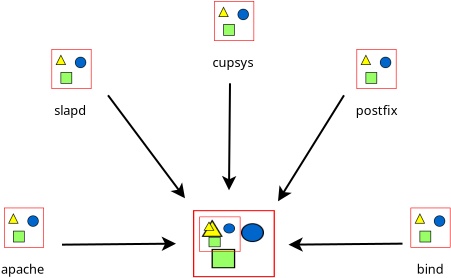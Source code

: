 <?xml version="1.0" encoding="UTF-8"?>
<dia:diagram xmlns:dia="http://www.lysator.liu.se/~alla/dia/">
  <dia:layer name="Arrière-plan" visible="true" connectable="true" active="true">
    <dia:object type="Standard - Image" version="0" id="O0">
      <dia:attribute name="obj_pos">
        <dia:point val="13.4,12.842"/>
      </dia:attribute>
      <dia:attribute name="obj_bb">
        <dia:rectangle val="13.4,12.842;17.494,16.192"/>
      </dia:attribute>
      <dia:attribute name="elem_corner">
        <dia:point val="13.4,12.842"/>
      </dia:attribute>
      <dia:attribute name="elem_width">
        <dia:real val="4.094"/>
      </dia:attribute>
      <dia:attribute name="elem_height">
        <dia:real val="3.35"/>
      </dia:attribute>
      <dia:attribute name="draw_border">
        <dia:boolean val="false"/>
      </dia:attribute>
      <dia:attribute name="keep_aspect">
        <dia:boolean val="true"/>
      </dia:attribute>
      <dia:attribute name="file">
        <dia:string>#/home/piero/Scaricati/weblate_dhb/debian-handbook/it-IT/images/bsdcpu.xpm#</dia:string>
      </dia:attribute>
    </dia:object>
    <dia:object type="Standard - Image" version="0" id="O1">
      <dia:attribute name="obj_pos">
        <dia:point val="13.718,13.165"/>
      </dia:attribute>
      <dia:attribute name="obj_bb">
        <dia:rectangle val="13.718,13.165;15.772,14.926"/>
      </dia:attribute>
      <dia:attribute name="elem_corner">
        <dia:point val="13.718,13.165"/>
      </dia:attribute>
      <dia:attribute name="elem_width">
        <dia:real val="2.054"/>
      </dia:attribute>
      <dia:attribute name="elem_height">
        <dia:real val="1.76"/>
      </dia:attribute>
      <dia:attribute name="draw_border">
        <dia:boolean val="false"/>
      </dia:attribute>
      <dia:attribute name="keep_aspect">
        <dia:boolean val="true"/>
      </dia:attribute>
      <dia:attribute name="file">
        <dia:string>#/home/piero/Scaricati/weblate_dhb/debian-handbook/it-IT/images/debian.xpm#</dia:string>
      </dia:attribute>
    </dia:object>
    <dia:group>
      <dia:attribute name="meta">
        <dia:composite type="dict"/>
      </dia:attribute>
      <dia:attribute name="matrix"/>
      <dia:object type="Standard - Image" version="0" id="O2">
        <dia:attribute name="obj_pos">
          <dia:point val="3.95,12.717"/>
        </dia:attribute>
        <dia:attribute name="obj_bb">
          <dia:rectangle val="3.95,12.717;5.95,14.717"/>
        </dia:attribute>
        <dia:attribute name="elem_corner">
          <dia:point val="3.95,12.717"/>
        </dia:attribute>
        <dia:attribute name="elem_width">
          <dia:real val="2"/>
        </dia:attribute>
        <dia:attribute name="elem_height">
          <dia:real val="2"/>
        </dia:attribute>
        <dia:attribute name="draw_border">
          <dia:boolean val="false"/>
        </dia:attribute>
        <dia:attribute name="keep_aspect">
          <dia:boolean val="true"/>
        </dia:attribute>
        <dia:attribute name="file">
          <dia:string>#/home/piero/Scaricati/weblate_dhb/debian-handbook/it-IT/images/gnome-mime-application-x-deb.png#</dia:string>
        </dia:attribute>
      </dia:object>
      <dia:object type="Standard - Text" version="1" id="O3">
        <dia:attribute name="obj_pos">
          <dia:point val="3.8,16.017"/>
        </dia:attribute>
        <dia:attribute name="obj_bb">
          <dia:rectangle val="3.8,15.423;6.145,16.168"/>
        </dia:attribute>
        <dia:attribute name="text">
          <dia:composite type="text">
            <dia:attribute name="string">
              <dia:string>#apache#</dia:string>
            </dia:attribute>
            <dia:attribute name="font">
              <dia:font family="sans" style="0" name="Helvetica"/>
            </dia:attribute>
            <dia:attribute name="height">
              <dia:real val="0.8"/>
            </dia:attribute>
            <dia:attribute name="pos">
              <dia:point val="3.8,16.017"/>
            </dia:attribute>
            <dia:attribute name="color">
              <dia:color val="#000000ff"/>
            </dia:attribute>
            <dia:attribute name="alignment">
              <dia:enum val="0"/>
            </dia:attribute>
          </dia:composite>
        </dia:attribute>
        <dia:attribute name="valign">
          <dia:enum val="3"/>
        </dia:attribute>
      </dia:object>
    </dia:group>
    <dia:group>
      <dia:attribute name="meta">
        <dia:composite type="dict"/>
      </dia:attribute>
      <dia:attribute name="matrix"/>
      <dia:object type="Standard - Image" version="0" id="O4">
        <dia:attribute name="obj_pos">
          <dia:point val="6.325,4.785"/>
        </dia:attribute>
        <dia:attribute name="obj_bb">
          <dia:rectangle val="6.325,4.785;8.325,6.785"/>
        </dia:attribute>
        <dia:attribute name="elem_corner">
          <dia:point val="6.325,4.785"/>
        </dia:attribute>
        <dia:attribute name="elem_width">
          <dia:real val="2"/>
        </dia:attribute>
        <dia:attribute name="elem_height">
          <dia:real val="2"/>
        </dia:attribute>
        <dia:attribute name="draw_border">
          <dia:boolean val="false"/>
        </dia:attribute>
        <dia:attribute name="keep_aspect">
          <dia:boolean val="true"/>
        </dia:attribute>
        <dia:attribute name="file">
          <dia:string>#/home/piero/Scaricati/weblate_dhb/debian-handbook/it-IT/images/gnome-mime-application-x-deb.png#</dia:string>
        </dia:attribute>
      </dia:object>
      <dia:object type="Standard - Text" version="1" id="O5">
        <dia:attribute name="obj_pos">
          <dia:point val="6.464,8.085"/>
        </dia:attribute>
        <dia:attribute name="obj_bb">
          <dia:rectangle val="6.464,7.491;8.182,8.236"/>
        </dia:attribute>
        <dia:attribute name="text">
          <dia:composite type="text">
            <dia:attribute name="string">
              <dia:string>#slapd#</dia:string>
            </dia:attribute>
            <dia:attribute name="font">
              <dia:font family="sans" style="0" name="Helvetica"/>
            </dia:attribute>
            <dia:attribute name="height">
              <dia:real val="0.8"/>
            </dia:attribute>
            <dia:attribute name="pos">
              <dia:point val="6.464,8.085"/>
            </dia:attribute>
            <dia:attribute name="color">
              <dia:color val="#000000ff"/>
            </dia:attribute>
            <dia:attribute name="alignment">
              <dia:enum val="0"/>
            </dia:attribute>
          </dia:composite>
        </dia:attribute>
        <dia:attribute name="valign">
          <dia:enum val="3"/>
        </dia:attribute>
      </dia:object>
    </dia:group>
    <dia:group>
      <dia:attribute name="meta">
        <dia:composite type="dict"/>
      </dia:attribute>
      <dia:attribute name="matrix"/>
      <dia:object type="Standard - Image" version="0" id="O6">
        <dia:attribute name="obj_pos">
          <dia:point val="14.458,2.385"/>
        </dia:attribute>
        <dia:attribute name="obj_bb">
          <dia:rectangle val="14.458,2.385;16.458,4.385"/>
        </dia:attribute>
        <dia:attribute name="elem_corner">
          <dia:point val="14.458,2.385"/>
        </dia:attribute>
        <dia:attribute name="elem_width">
          <dia:real val="2"/>
        </dia:attribute>
        <dia:attribute name="elem_height">
          <dia:real val="2"/>
        </dia:attribute>
        <dia:attribute name="draw_border">
          <dia:boolean val="false"/>
        </dia:attribute>
        <dia:attribute name="keep_aspect">
          <dia:boolean val="true"/>
        </dia:attribute>
        <dia:attribute name="file">
          <dia:string>#/home/piero/Scaricati/weblate_dhb/debian-handbook/it-IT/images/gnome-mime-application-x-deb.png#</dia:string>
        </dia:attribute>
      </dia:object>
      <dia:object type="Standard - Text" version="1" id="O7">
        <dia:attribute name="obj_pos">
          <dia:point val="14.372,5.685"/>
        </dia:attribute>
        <dia:attribute name="obj_bb">
          <dia:rectangle val="14.372,5.091;16.582,5.836"/>
        </dia:attribute>
        <dia:attribute name="text">
          <dia:composite type="text">
            <dia:attribute name="string">
              <dia:string>#cupsys#</dia:string>
            </dia:attribute>
            <dia:attribute name="font">
              <dia:font family="sans" style="0" name="Helvetica"/>
            </dia:attribute>
            <dia:attribute name="height">
              <dia:real val="0.8"/>
            </dia:attribute>
            <dia:attribute name="pos">
              <dia:point val="14.372,5.685"/>
            </dia:attribute>
            <dia:attribute name="color">
              <dia:color val="#000000ff"/>
            </dia:attribute>
            <dia:attribute name="alignment">
              <dia:enum val="0"/>
            </dia:attribute>
          </dia:composite>
        </dia:attribute>
        <dia:attribute name="valign">
          <dia:enum val="3"/>
        </dia:attribute>
      </dia:object>
    </dia:group>
    <dia:group>
      <dia:attribute name="meta">
        <dia:composite type="dict"/>
      </dia:attribute>
      <dia:attribute name="matrix"/>
      <dia:object type="Standard - Image" version="0" id="O8">
        <dia:attribute name="obj_pos">
          <dia:point val="21.575,4.785"/>
        </dia:attribute>
        <dia:attribute name="obj_bb">
          <dia:rectangle val="21.575,4.785;23.575,6.785"/>
        </dia:attribute>
        <dia:attribute name="elem_corner">
          <dia:point val="21.575,4.785"/>
        </dia:attribute>
        <dia:attribute name="elem_width">
          <dia:real val="2"/>
        </dia:attribute>
        <dia:attribute name="elem_height">
          <dia:real val="2"/>
        </dia:attribute>
        <dia:attribute name="draw_border">
          <dia:boolean val="false"/>
        </dia:attribute>
        <dia:attribute name="keep_aspect">
          <dia:boolean val="true"/>
        </dia:attribute>
        <dia:attribute name="file">
          <dia:string>#/home/piero/Scaricati/weblate_dhb/debian-handbook/it-IT/images/gnome-mime-application-x-deb.png#</dia:string>
        </dia:attribute>
      </dia:object>
      <dia:object type="Standard - Text" version="1" id="O9">
        <dia:attribute name="obj_pos">
          <dia:point val="21.539,8.085"/>
        </dia:attribute>
        <dia:attribute name="obj_bb">
          <dia:rectangle val="21.539,7.491;23.704,8.236"/>
        </dia:attribute>
        <dia:attribute name="text">
          <dia:composite type="text">
            <dia:attribute name="string">
              <dia:string>#postfix#</dia:string>
            </dia:attribute>
            <dia:attribute name="font">
              <dia:font family="sans" style="0" name="Helvetica"/>
            </dia:attribute>
            <dia:attribute name="height">
              <dia:real val="0.8"/>
            </dia:attribute>
            <dia:attribute name="pos">
              <dia:point val="21.539,8.085"/>
            </dia:attribute>
            <dia:attribute name="color">
              <dia:color val="#000000ff"/>
            </dia:attribute>
            <dia:attribute name="alignment">
              <dia:enum val="0"/>
            </dia:attribute>
          </dia:composite>
        </dia:attribute>
        <dia:attribute name="valign">
          <dia:enum val="3"/>
        </dia:attribute>
      </dia:object>
    </dia:group>
    <dia:group>
      <dia:attribute name="meta">
        <dia:composite type="dict"/>
      </dia:attribute>
      <dia:attribute name="matrix"/>
      <dia:object type="Standard - Image" version="0" id="O10">
        <dia:attribute name="obj_pos">
          <dia:point val="24.275,12.717"/>
        </dia:attribute>
        <dia:attribute name="obj_bb">
          <dia:rectangle val="24.275,12.717;26.275,14.717"/>
        </dia:attribute>
        <dia:attribute name="elem_corner">
          <dia:point val="24.275,12.717"/>
        </dia:attribute>
        <dia:attribute name="elem_width">
          <dia:real val="2"/>
        </dia:attribute>
        <dia:attribute name="elem_height">
          <dia:real val="2"/>
        </dia:attribute>
        <dia:attribute name="draw_border">
          <dia:boolean val="false"/>
        </dia:attribute>
        <dia:attribute name="keep_aspect">
          <dia:boolean val="true"/>
        </dia:attribute>
        <dia:attribute name="file">
          <dia:string>#/home/piero/Scaricati/weblate_dhb/debian-handbook/it-IT/images/gnome-mime-application-x-deb.png#</dia:string>
        </dia:attribute>
      </dia:object>
      <dia:object type="Standard - Text" version="1" id="O11">
        <dia:attribute name="obj_pos">
          <dia:point val="24.589,16.017"/>
        </dia:attribute>
        <dia:attribute name="obj_bb">
          <dia:rectangle val="24.589,15.423;25.987,16.168"/>
        </dia:attribute>
        <dia:attribute name="text">
          <dia:composite type="text">
            <dia:attribute name="string">
              <dia:string>#bind#</dia:string>
            </dia:attribute>
            <dia:attribute name="font">
              <dia:font family="sans" style="0" name="Helvetica"/>
            </dia:attribute>
            <dia:attribute name="height">
              <dia:real val="0.8"/>
            </dia:attribute>
            <dia:attribute name="pos">
              <dia:point val="24.589,16.017"/>
            </dia:attribute>
            <dia:attribute name="color">
              <dia:color val="#000000ff"/>
            </dia:attribute>
            <dia:attribute name="alignment">
              <dia:enum val="0"/>
            </dia:attribute>
          </dia:composite>
        </dia:attribute>
        <dia:attribute name="valign">
          <dia:enum val="3"/>
        </dia:attribute>
      </dia:object>
    </dia:group>
    <dia:object type="Standard - Line" version="0" id="O12">
      <dia:attribute name="obj_pos">
        <dia:point val="6.85,14.568"/>
      </dia:attribute>
      <dia:attribute name="obj_bb">
        <dia:rectangle val="6.8,14.162;12.6,14.886"/>
      </dia:attribute>
      <dia:attribute name="conn_endpoints">
        <dia:point val="6.85,14.568"/>
        <dia:point val="12.55,14.518"/>
      </dia:attribute>
      <dia:attribute name="numcp">
        <dia:int val="1"/>
      </dia:attribute>
      <dia:attribute name="end_arrow">
        <dia:enum val="22"/>
      </dia:attribute>
      <dia:attribute name="end_arrow_length">
        <dia:real val="0.5"/>
      </dia:attribute>
      <dia:attribute name="end_arrow_width">
        <dia:real val="0.5"/>
      </dia:attribute>
    </dia:object>
    <dia:object type="Standard - Line" version="0" id="O13">
      <dia:attribute name="obj_pos">
        <dia:point val="18.175,14.568"/>
      </dia:attribute>
      <dia:attribute name="obj_bb">
        <dia:rectangle val="18.125,14.199;23.926,14.923"/>
      </dia:attribute>
      <dia:attribute name="conn_endpoints">
        <dia:point val="18.175,14.568"/>
        <dia:point val="23.875,14.518"/>
      </dia:attribute>
      <dia:attribute name="numcp">
        <dia:int val="1"/>
      </dia:attribute>
      <dia:attribute name="start_arrow">
        <dia:enum val="22"/>
      </dia:attribute>
      <dia:attribute name="start_arrow_length">
        <dia:real val="0.5"/>
      </dia:attribute>
      <dia:attribute name="start_arrow_width">
        <dia:real val="0.5"/>
      </dia:attribute>
    </dia:object>
    <dia:object type="Standard - Line" version="0" id="O14">
      <dia:attribute name="obj_pos">
        <dia:point val="9.15,7.1"/>
      </dia:attribute>
      <dia:attribute name="obj_bb">
        <dia:rectangle val="9.08,7.03;13.07,12.32"/>
      </dia:attribute>
      <dia:attribute name="conn_endpoints">
        <dia:point val="9.15,7.1"/>
        <dia:point val="13,12.25"/>
      </dia:attribute>
      <dia:attribute name="numcp">
        <dia:int val="1"/>
      </dia:attribute>
      <dia:attribute name="end_arrow">
        <dia:enum val="22"/>
      </dia:attribute>
      <dia:attribute name="end_arrow_length">
        <dia:real val="0.5"/>
      </dia:attribute>
      <dia:attribute name="end_arrow_width">
        <dia:real val="0.5"/>
      </dia:attribute>
    </dia:object>
    <dia:object type="Standard - Line" version="0" id="O15">
      <dia:attribute name="obj_pos">
        <dia:point val="20.95,7.1"/>
      </dia:attribute>
      <dia:attribute name="obj_bb">
        <dia:rectangle val="17.581,7.031;21.019,12.469"/>
      </dia:attribute>
      <dia:attribute name="conn_endpoints">
        <dia:point val="20.95,7.1"/>
        <dia:point val="17.65,12.4"/>
      </dia:attribute>
      <dia:attribute name="numcp">
        <dia:int val="1"/>
      </dia:attribute>
      <dia:attribute name="end_arrow">
        <dia:enum val="22"/>
      </dia:attribute>
      <dia:attribute name="end_arrow_length">
        <dia:real val="0.5"/>
      </dia:attribute>
      <dia:attribute name="end_arrow_width">
        <dia:real val="0.5"/>
      </dia:attribute>
    </dia:object>
    <dia:object type="Standard - Line" version="0" id="O16">
      <dia:attribute name="obj_pos">
        <dia:point val="15.25,6.5"/>
      </dia:attribute>
      <dia:attribute name="obj_bb">
        <dia:rectangle val="14.845,6.45;15.569,11.9"/>
      </dia:attribute>
      <dia:attribute name="conn_endpoints">
        <dia:point val="15.25,6.5"/>
        <dia:point val="15.2,11.85"/>
      </dia:attribute>
      <dia:attribute name="numcp">
        <dia:int val="1"/>
      </dia:attribute>
      <dia:attribute name="end_arrow">
        <dia:enum val="22"/>
      </dia:attribute>
      <dia:attribute name="end_arrow_length">
        <dia:real val="0.5"/>
      </dia:attribute>
      <dia:attribute name="end_arrow_width">
        <dia:real val="0.5"/>
      </dia:attribute>
    </dia:object>
  </dia:layer>
</dia:diagram>
